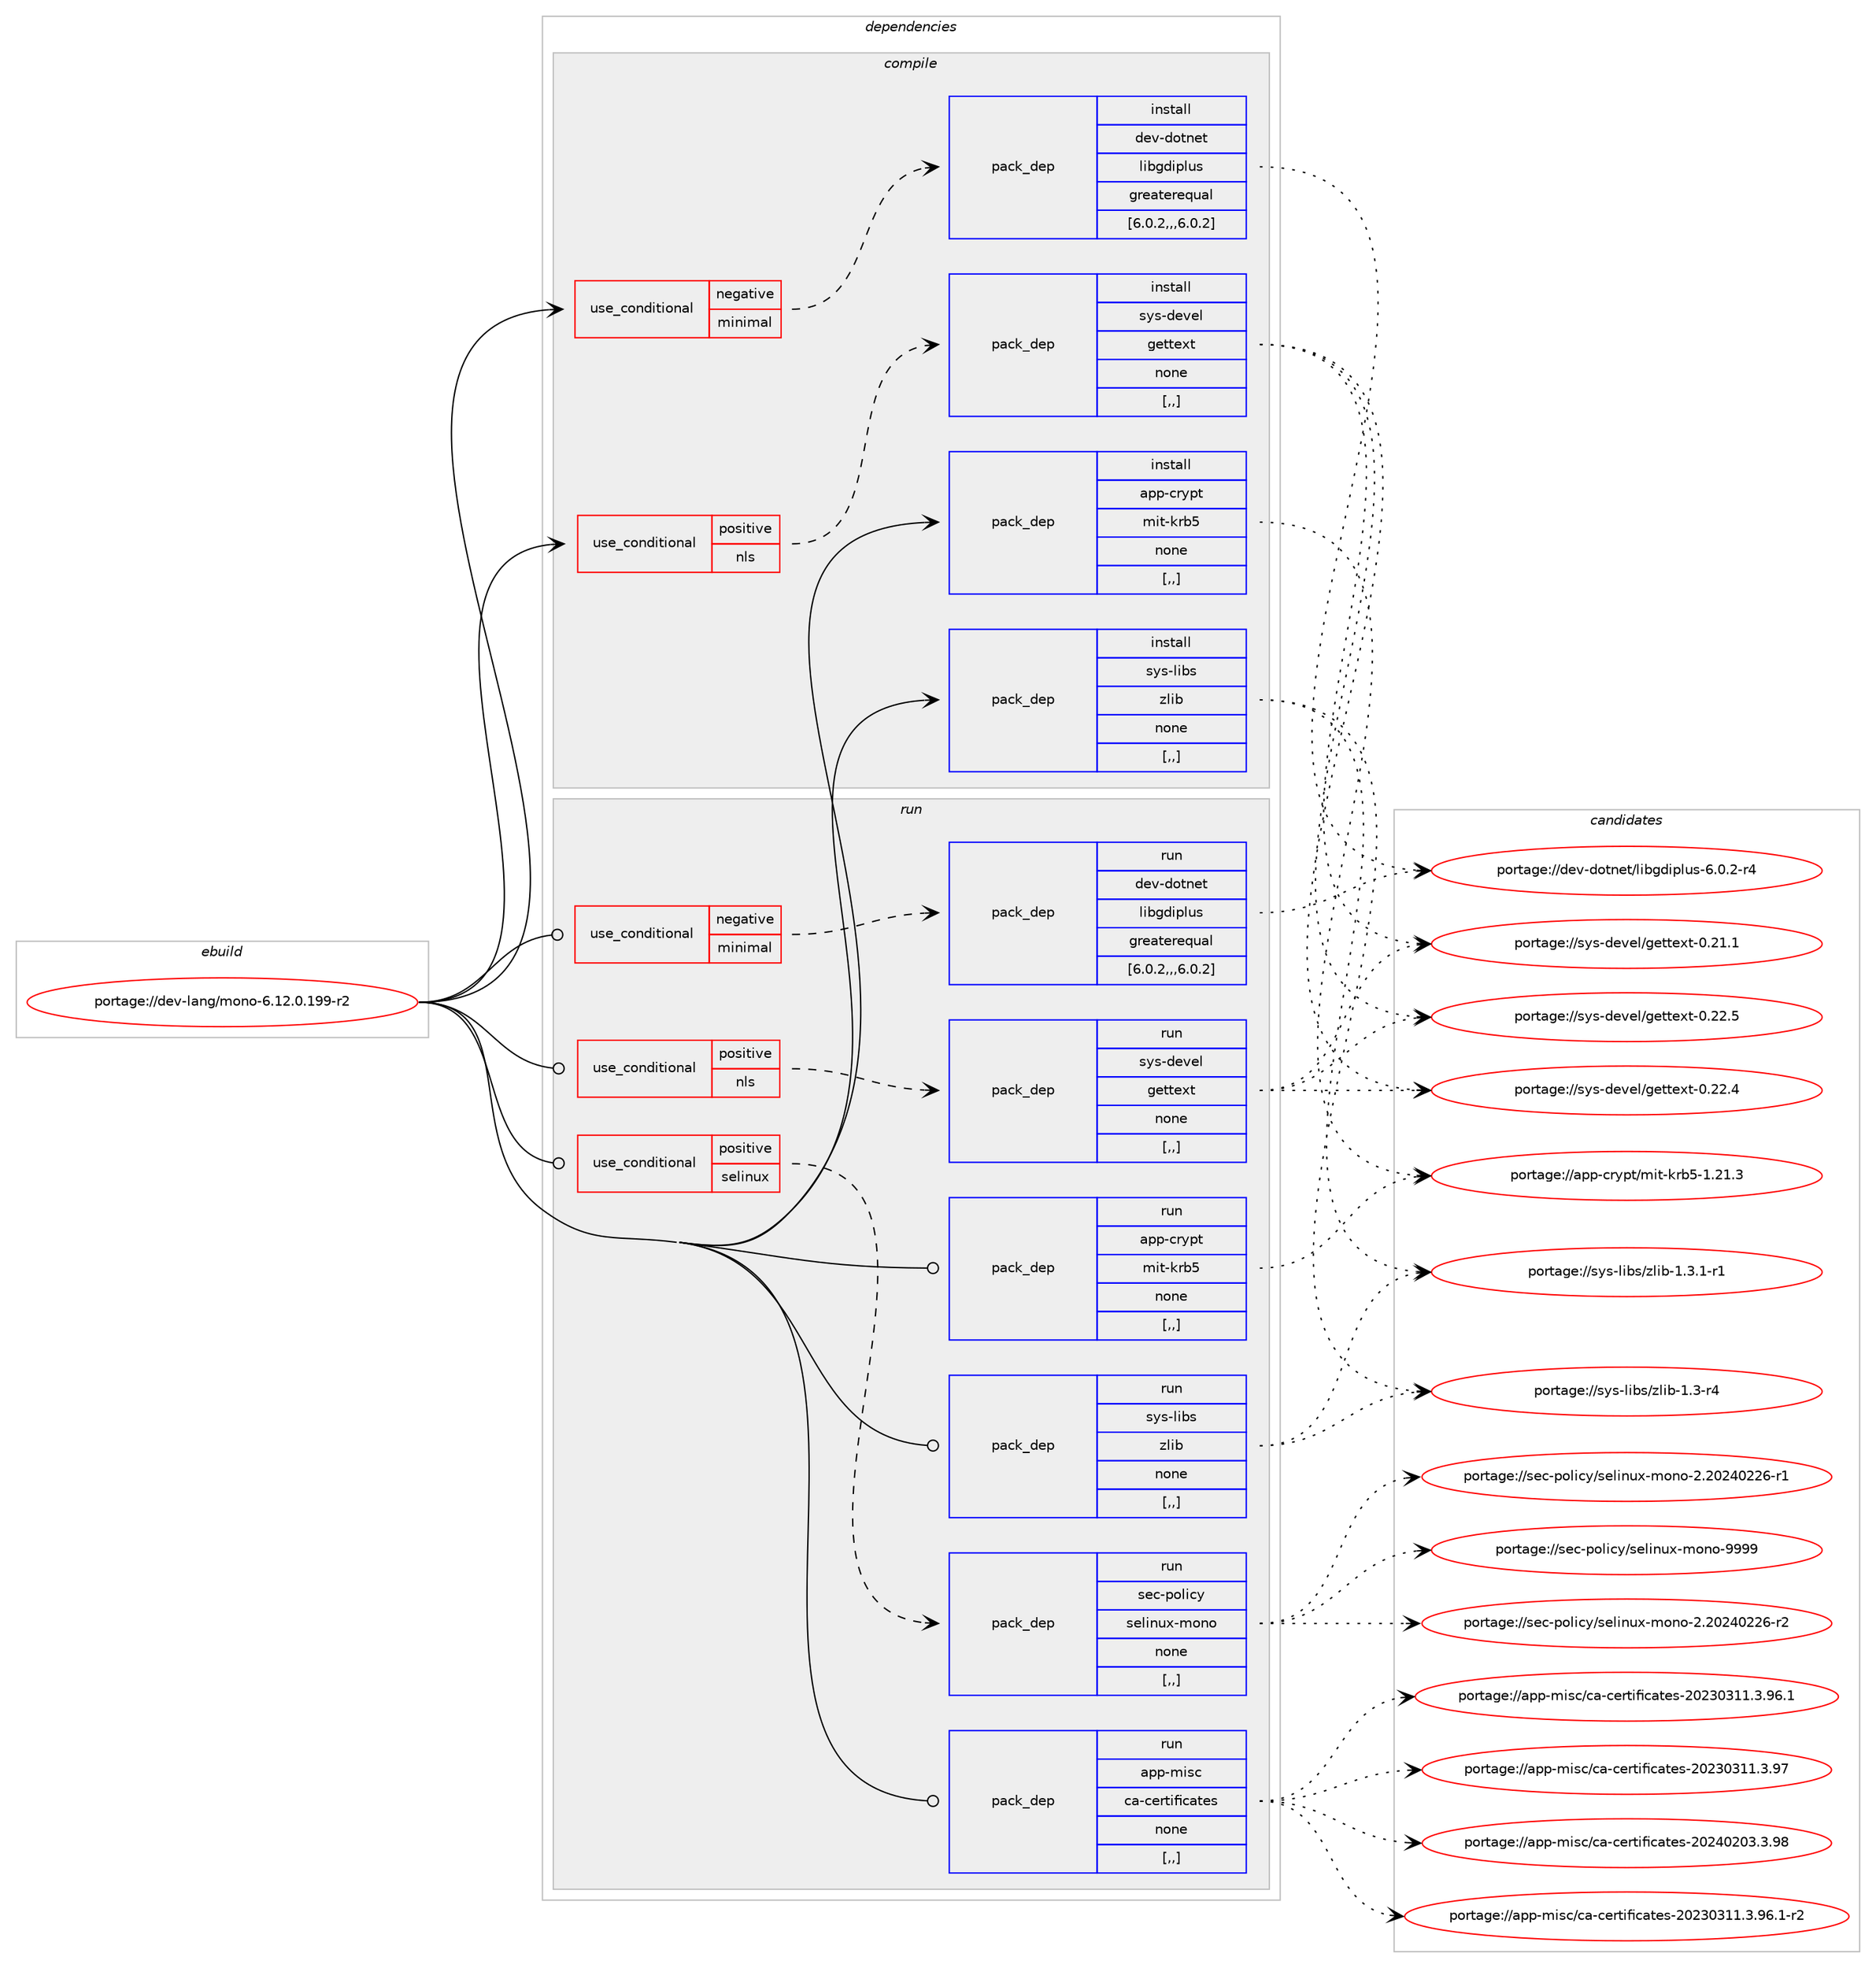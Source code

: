 digraph prolog {

# *************
# Graph options
# *************

newrank=true;
concentrate=true;
compound=true;
graph [rankdir=LR,fontname=Helvetica,fontsize=10,ranksep=1.5];#, ranksep=2.5, nodesep=0.2];
edge  [arrowhead=vee];
node  [fontname=Helvetica,fontsize=10];

# **********
# The ebuild
# **********

subgraph cluster_leftcol {
color=gray;
label=<<i>ebuild</i>>;
id [label="portage://dev-lang/mono-6.12.0.199-r2", color=red, width=4, href="../dev-lang/mono-6.12.0.199-r2.svg"];
}

# ****************
# The dependencies
# ****************

subgraph cluster_midcol {
color=gray;
label=<<i>dependencies</i>>;
subgraph cluster_compile {
fillcolor="#eeeeee";
style=filled;
label=<<i>compile</i>>;
subgraph cond153235 {
dependency593732 [label=<<TABLE BORDER="0" CELLBORDER="1" CELLSPACING="0" CELLPADDING="4"><TR><TD ROWSPAN="3" CELLPADDING="10">use_conditional</TD></TR><TR><TD>negative</TD></TR><TR><TD>minimal</TD></TR></TABLE>>, shape=none, color=red];
subgraph pack435833 {
dependency593733 [label=<<TABLE BORDER="0" CELLBORDER="1" CELLSPACING="0" CELLPADDING="4" WIDTH="220"><TR><TD ROWSPAN="6" CELLPADDING="30">pack_dep</TD></TR><TR><TD WIDTH="110">install</TD></TR><TR><TD>dev-dotnet</TD></TR><TR><TD>libgdiplus</TD></TR><TR><TD>greaterequal</TD></TR><TR><TD>[6.0.2,,,6.0.2]</TD></TR></TABLE>>, shape=none, color=blue];
}
dependency593732:e -> dependency593733:w [weight=20,style="dashed",arrowhead="vee"];
}
id:e -> dependency593732:w [weight=20,style="solid",arrowhead="vee"];
subgraph cond153236 {
dependency593734 [label=<<TABLE BORDER="0" CELLBORDER="1" CELLSPACING="0" CELLPADDING="4"><TR><TD ROWSPAN="3" CELLPADDING="10">use_conditional</TD></TR><TR><TD>positive</TD></TR><TR><TD>nls</TD></TR></TABLE>>, shape=none, color=red];
subgraph pack435834 {
dependency593735 [label=<<TABLE BORDER="0" CELLBORDER="1" CELLSPACING="0" CELLPADDING="4" WIDTH="220"><TR><TD ROWSPAN="6" CELLPADDING="30">pack_dep</TD></TR><TR><TD WIDTH="110">install</TD></TR><TR><TD>sys-devel</TD></TR><TR><TD>gettext</TD></TR><TR><TD>none</TD></TR><TR><TD>[,,]</TD></TR></TABLE>>, shape=none, color=blue];
}
dependency593734:e -> dependency593735:w [weight=20,style="dashed",arrowhead="vee"];
}
id:e -> dependency593734:w [weight=20,style="solid",arrowhead="vee"];
subgraph pack435835 {
dependency593736 [label=<<TABLE BORDER="0" CELLBORDER="1" CELLSPACING="0" CELLPADDING="4" WIDTH="220"><TR><TD ROWSPAN="6" CELLPADDING="30">pack_dep</TD></TR><TR><TD WIDTH="110">install</TD></TR><TR><TD>app-crypt</TD></TR><TR><TD>mit-krb5</TD></TR><TR><TD>none</TD></TR><TR><TD>[,,]</TD></TR></TABLE>>, shape=none, color=blue];
}
id:e -> dependency593736:w [weight=20,style="solid",arrowhead="vee"];
subgraph pack435836 {
dependency593737 [label=<<TABLE BORDER="0" CELLBORDER="1" CELLSPACING="0" CELLPADDING="4" WIDTH="220"><TR><TD ROWSPAN="6" CELLPADDING="30">pack_dep</TD></TR><TR><TD WIDTH="110">install</TD></TR><TR><TD>sys-libs</TD></TR><TR><TD>zlib</TD></TR><TR><TD>none</TD></TR><TR><TD>[,,]</TD></TR></TABLE>>, shape=none, color=blue];
}
id:e -> dependency593737:w [weight=20,style="solid",arrowhead="vee"];
}
subgraph cluster_compileandrun {
fillcolor="#eeeeee";
style=filled;
label=<<i>compile and run</i>>;
}
subgraph cluster_run {
fillcolor="#eeeeee";
style=filled;
label=<<i>run</i>>;
subgraph cond153237 {
dependency593738 [label=<<TABLE BORDER="0" CELLBORDER="1" CELLSPACING="0" CELLPADDING="4"><TR><TD ROWSPAN="3" CELLPADDING="10">use_conditional</TD></TR><TR><TD>negative</TD></TR><TR><TD>minimal</TD></TR></TABLE>>, shape=none, color=red];
subgraph pack435837 {
dependency593739 [label=<<TABLE BORDER="0" CELLBORDER="1" CELLSPACING="0" CELLPADDING="4" WIDTH="220"><TR><TD ROWSPAN="6" CELLPADDING="30">pack_dep</TD></TR><TR><TD WIDTH="110">run</TD></TR><TR><TD>dev-dotnet</TD></TR><TR><TD>libgdiplus</TD></TR><TR><TD>greaterequal</TD></TR><TR><TD>[6.0.2,,,6.0.2]</TD></TR></TABLE>>, shape=none, color=blue];
}
dependency593738:e -> dependency593739:w [weight=20,style="dashed",arrowhead="vee"];
}
id:e -> dependency593738:w [weight=20,style="solid",arrowhead="odot"];
subgraph cond153238 {
dependency593740 [label=<<TABLE BORDER="0" CELLBORDER="1" CELLSPACING="0" CELLPADDING="4"><TR><TD ROWSPAN="3" CELLPADDING="10">use_conditional</TD></TR><TR><TD>positive</TD></TR><TR><TD>nls</TD></TR></TABLE>>, shape=none, color=red];
subgraph pack435838 {
dependency593741 [label=<<TABLE BORDER="0" CELLBORDER="1" CELLSPACING="0" CELLPADDING="4" WIDTH="220"><TR><TD ROWSPAN="6" CELLPADDING="30">pack_dep</TD></TR><TR><TD WIDTH="110">run</TD></TR><TR><TD>sys-devel</TD></TR><TR><TD>gettext</TD></TR><TR><TD>none</TD></TR><TR><TD>[,,]</TD></TR></TABLE>>, shape=none, color=blue];
}
dependency593740:e -> dependency593741:w [weight=20,style="dashed",arrowhead="vee"];
}
id:e -> dependency593740:w [weight=20,style="solid",arrowhead="odot"];
subgraph cond153239 {
dependency593742 [label=<<TABLE BORDER="0" CELLBORDER="1" CELLSPACING="0" CELLPADDING="4"><TR><TD ROWSPAN="3" CELLPADDING="10">use_conditional</TD></TR><TR><TD>positive</TD></TR><TR><TD>selinux</TD></TR></TABLE>>, shape=none, color=red];
subgraph pack435839 {
dependency593743 [label=<<TABLE BORDER="0" CELLBORDER="1" CELLSPACING="0" CELLPADDING="4" WIDTH="220"><TR><TD ROWSPAN="6" CELLPADDING="30">pack_dep</TD></TR><TR><TD WIDTH="110">run</TD></TR><TR><TD>sec-policy</TD></TR><TR><TD>selinux-mono</TD></TR><TR><TD>none</TD></TR><TR><TD>[,,]</TD></TR></TABLE>>, shape=none, color=blue];
}
dependency593742:e -> dependency593743:w [weight=20,style="dashed",arrowhead="vee"];
}
id:e -> dependency593742:w [weight=20,style="solid",arrowhead="odot"];
subgraph pack435840 {
dependency593744 [label=<<TABLE BORDER="0" CELLBORDER="1" CELLSPACING="0" CELLPADDING="4" WIDTH="220"><TR><TD ROWSPAN="6" CELLPADDING="30">pack_dep</TD></TR><TR><TD WIDTH="110">run</TD></TR><TR><TD>app-crypt</TD></TR><TR><TD>mit-krb5</TD></TR><TR><TD>none</TD></TR><TR><TD>[,,]</TD></TR></TABLE>>, shape=none, color=blue];
}
id:e -> dependency593744:w [weight=20,style="solid",arrowhead="odot"];
subgraph pack435841 {
dependency593745 [label=<<TABLE BORDER="0" CELLBORDER="1" CELLSPACING="0" CELLPADDING="4" WIDTH="220"><TR><TD ROWSPAN="6" CELLPADDING="30">pack_dep</TD></TR><TR><TD WIDTH="110">run</TD></TR><TR><TD>app-misc</TD></TR><TR><TD>ca-certificates</TD></TR><TR><TD>none</TD></TR><TR><TD>[,,]</TD></TR></TABLE>>, shape=none, color=blue];
}
id:e -> dependency593745:w [weight=20,style="solid",arrowhead="odot"];
subgraph pack435842 {
dependency593746 [label=<<TABLE BORDER="0" CELLBORDER="1" CELLSPACING="0" CELLPADDING="4" WIDTH="220"><TR><TD ROWSPAN="6" CELLPADDING="30">pack_dep</TD></TR><TR><TD WIDTH="110">run</TD></TR><TR><TD>sys-libs</TD></TR><TR><TD>zlib</TD></TR><TR><TD>none</TD></TR><TR><TD>[,,]</TD></TR></TABLE>>, shape=none, color=blue];
}
id:e -> dependency593746:w [weight=20,style="solid",arrowhead="odot"];
}
}

# **************
# The candidates
# **************

subgraph cluster_choices {
rank=same;
color=gray;
label=<<i>candidates</i>>;

subgraph choice435833 {
color=black;
nodesep=1;
choice1001011184510011111611010111647108105981031001051121081171154554464846504511452 [label="portage://dev-dotnet/libgdiplus-6.0.2-r4", color=red, width=4,href="../dev-dotnet/libgdiplus-6.0.2-r4.svg"];
dependency593733:e -> choice1001011184510011111611010111647108105981031001051121081171154554464846504511452:w [style=dotted,weight="100"];
}
subgraph choice435834 {
color=black;
nodesep=1;
choice115121115451001011181011084710310111611610112011645484650504653 [label="portage://sys-devel/gettext-0.22.5", color=red, width=4,href="../sys-devel/gettext-0.22.5.svg"];
choice115121115451001011181011084710310111611610112011645484650504652 [label="portage://sys-devel/gettext-0.22.4", color=red, width=4,href="../sys-devel/gettext-0.22.4.svg"];
choice115121115451001011181011084710310111611610112011645484650494649 [label="portage://sys-devel/gettext-0.21.1", color=red, width=4,href="../sys-devel/gettext-0.21.1.svg"];
dependency593735:e -> choice115121115451001011181011084710310111611610112011645484650504653:w [style=dotted,weight="100"];
dependency593735:e -> choice115121115451001011181011084710310111611610112011645484650504652:w [style=dotted,weight="100"];
dependency593735:e -> choice115121115451001011181011084710310111611610112011645484650494649:w [style=dotted,weight="100"];
}
subgraph choice435835 {
color=black;
nodesep=1;
choice9711211245991141211121164710910511645107114985345494650494651 [label="portage://app-crypt/mit-krb5-1.21.3", color=red, width=4,href="../app-crypt/mit-krb5-1.21.3.svg"];
dependency593736:e -> choice9711211245991141211121164710910511645107114985345494650494651:w [style=dotted,weight="100"];
}
subgraph choice435836 {
color=black;
nodesep=1;
choice115121115451081059811547122108105984549465146494511449 [label="portage://sys-libs/zlib-1.3.1-r1", color=red, width=4,href="../sys-libs/zlib-1.3.1-r1.svg"];
choice11512111545108105981154712210810598454946514511452 [label="portage://sys-libs/zlib-1.3-r4", color=red, width=4,href="../sys-libs/zlib-1.3-r4.svg"];
dependency593737:e -> choice115121115451081059811547122108105984549465146494511449:w [style=dotted,weight="100"];
dependency593737:e -> choice11512111545108105981154712210810598454946514511452:w [style=dotted,weight="100"];
}
subgraph choice435837 {
color=black;
nodesep=1;
choice1001011184510011111611010111647108105981031001051121081171154554464846504511452 [label="portage://dev-dotnet/libgdiplus-6.0.2-r4", color=red, width=4,href="../dev-dotnet/libgdiplus-6.0.2-r4.svg"];
dependency593739:e -> choice1001011184510011111611010111647108105981031001051121081171154554464846504511452:w [style=dotted,weight="100"];
}
subgraph choice435838 {
color=black;
nodesep=1;
choice115121115451001011181011084710310111611610112011645484650504653 [label="portage://sys-devel/gettext-0.22.5", color=red, width=4,href="../sys-devel/gettext-0.22.5.svg"];
choice115121115451001011181011084710310111611610112011645484650504652 [label="portage://sys-devel/gettext-0.22.4", color=red, width=4,href="../sys-devel/gettext-0.22.4.svg"];
choice115121115451001011181011084710310111611610112011645484650494649 [label="portage://sys-devel/gettext-0.21.1", color=red, width=4,href="../sys-devel/gettext-0.21.1.svg"];
dependency593741:e -> choice115121115451001011181011084710310111611610112011645484650504653:w [style=dotted,weight="100"];
dependency593741:e -> choice115121115451001011181011084710310111611610112011645484650504652:w [style=dotted,weight="100"];
dependency593741:e -> choice115121115451001011181011084710310111611610112011645484650494649:w [style=dotted,weight="100"];
}
subgraph choice435839 {
color=black;
nodesep=1;
choice11510199451121111081059912147115101108105110117120451091111101114557575757 [label="portage://sec-policy/selinux-mono-9999", color=red, width=4,href="../sec-policy/selinux-mono-9999.svg"];
choice115101994511211110810599121471151011081051101171204510911111011145504650485052485050544511450 [label="portage://sec-policy/selinux-mono-2.20240226-r2", color=red, width=4,href="../sec-policy/selinux-mono-2.20240226-r2.svg"];
choice115101994511211110810599121471151011081051101171204510911111011145504650485052485050544511449 [label="portage://sec-policy/selinux-mono-2.20240226-r1", color=red, width=4,href="../sec-policy/selinux-mono-2.20240226-r1.svg"];
dependency593743:e -> choice11510199451121111081059912147115101108105110117120451091111101114557575757:w [style=dotted,weight="100"];
dependency593743:e -> choice115101994511211110810599121471151011081051101171204510911111011145504650485052485050544511450:w [style=dotted,weight="100"];
dependency593743:e -> choice115101994511211110810599121471151011081051101171204510911111011145504650485052485050544511449:w [style=dotted,weight="100"];
}
subgraph choice435840 {
color=black;
nodesep=1;
choice9711211245991141211121164710910511645107114985345494650494651 [label="portage://app-crypt/mit-krb5-1.21.3", color=red, width=4,href="../app-crypt/mit-krb5-1.21.3.svg"];
dependency593744:e -> choice9711211245991141211121164710910511645107114985345494650494651:w [style=dotted,weight="100"];
}
subgraph choice435841 {
color=black;
nodesep=1;
choice971121124510910511599479997459910111411610510210599971161011154550485052485048514651465756 [label="portage://app-misc/ca-certificates-20240203.3.98", color=red, width=4,href="../app-misc/ca-certificates-20240203.3.98.svg"];
choice971121124510910511599479997459910111411610510210599971161011154550485051485149494651465755 [label="portage://app-misc/ca-certificates-20230311.3.97", color=red, width=4,href="../app-misc/ca-certificates-20230311.3.97.svg"];
choice97112112451091051159947999745991011141161051021059997116101115455048505148514949465146575446494511450 [label="portage://app-misc/ca-certificates-20230311.3.96.1-r2", color=red, width=4,href="../app-misc/ca-certificates-20230311.3.96.1-r2.svg"];
choice9711211245109105115994799974599101114116105102105999711610111545504850514851494946514657544649 [label="portage://app-misc/ca-certificates-20230311.3.96.1", color=red, width=4,href="../app-misc/ca-certificates-20230311.3.96.1.svg"];
dependency593745:e -> choice971121124510910511599479997459910111411610510210599971161011154550485052485048514651465756:w [style=dotted,weight="100"];
dependency593745:e -> choice971121124510910511599479997459910111411610510210599971161011154550485051485149494651465755:w [style=dotted,weight="100"];
dependency593745:e -> choice97112112451091051159947999745991011141161051021059997116101115455048505148514949465146575446494511450:w [style=dotted,weight="100"];
dependency593745:e -> choice9711211245109105115994799974599101114116105102105999711610111545504850514851494946514657544649:w [style=dotted,weight="100"];
}
subgraph choice435842 {
color=black;
nodesep=1;
choice115121115451081059811547122108105984549465146494511449 [label="portage://sys-libs/zlib-1.3.1-r1", color=red, width=4,href="../sys-libs/zlib-1.3.1-r1.svg"];
choice11512111545108105981154712210810598454946514511452 [label="portage://sys-libs/zlib-1.3-r4", color=red, width=4,href="../sys-libs/zlib-1.3-r4.svg"];
dependency593746:e -> choice115121115451081059811547122108105984549465146494511449:w [style=dotted,weight="100"];
dependency593746:e -> choice11512111545108105981154712210810598454946514511452:w [style=dotted,weight="100"];
}
}

}
